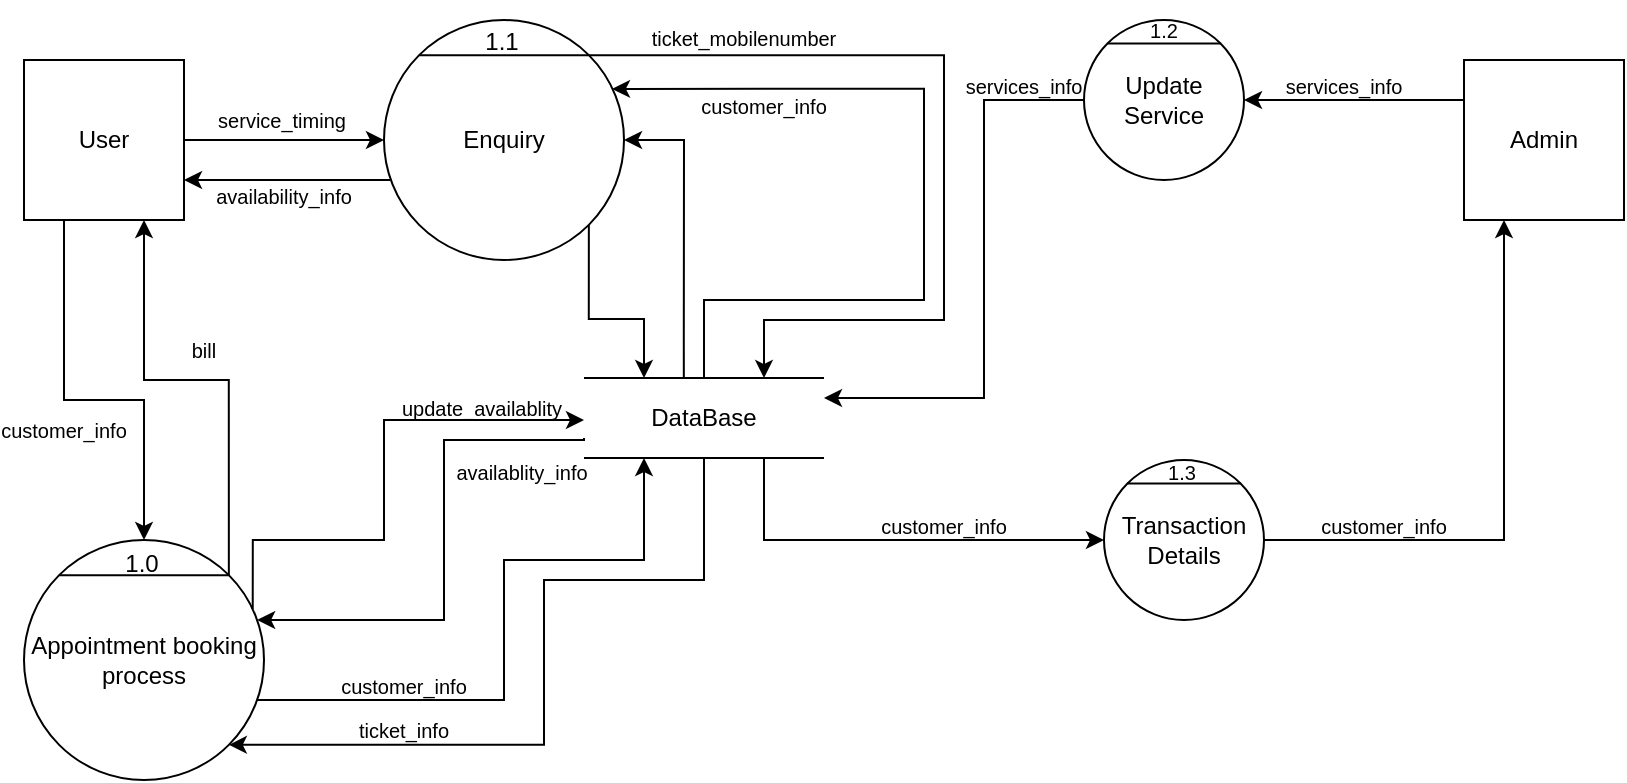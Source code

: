 <mxfile version="24.4.13" type="device">
  <diagram name="Page-1" id="dVodJOLpLk_KHmMUDUUc">
    <mxGraphModel dx="1434" dy="836" grid="1" gridSize="10" guides="1" tooltips="1" connect="1" arrows="1" fold="1" page="1" pageScale="1" pageWidth="850" pageHeight="1100" math="0" shadow="0">
      <root>
        <mxCell id="0" />
        <mxCell id="1" parent="0" />
        <mxCell id="NiEH6VjaMLnn9r1Z6tqq-3" style="edgeStyle=orthogonalEdgeStyle;rounded=0;orthogonalLoop=1;jettySize=auto;html=1;exitX=0.25;exitY=1;exitDx=0;exitDy=0;entryX=0.5;entryY=0;entryDx=0;entryDy=0;" parent="1" source="NiEH6VjaMLnn9r1Z6tqq-1" target="NiEH6VjaMLnn9r1Z6tqq-4" edge="1">
          <mxGeometry relative="1" as="geometry">
            <mxPoint x="120" y="280" as="targetPoint" />
            <Array as="points">
              <mxPoint x="60" y="210" />
              <mxPoint x="100" y="210" />
            </Array>
          </mxGeometry>
        </mxCell>
        <mxCell id="NiEH6VjaMLnn9r1Z6tqq-20" value="" style="edgeStyle=orthogonalEdgeStyle;rounded=0;orthogonalLoop=1;jettySize=auto;html=1;" parent="1" source="NiEH6VjaMLnn9r1Z6tqq-1" target="NiEH6VjaMLnn9r1Z6tqq-19" edge="1">
          <mxGeometry relative="1" as="geometry" />
        </mxCell>
        <mxCell id="NiEH6VjaMLnn9r1Z6tqq-1" value="User" style="whiteSpace=wrap;html=1;aspect=fixed;" parent="1" vertex="1">
          <mxGeometry x="40" y="40" width="80" height="80" as="geometry" />
        </mxCell>
        <mxCell id="NiEH6VjaMLnn9r1Z6tqq-40" style="edgeStyle=orthogonalEdgeStyle;rounded=0;orthogonalLoop=1;jettySize=auto;html=1;exitX=0;exitY=0.25;exitDx=0;exitDy=0;" parent="1" source="NiEH6VjaMLnn9r1Z6tqq-2" target="NiEH6VjaMLnn9r1Z6tqq-41" edge="1">
          <mxGeometry relative="1" as="geometry">
            <mxPoint x="640.0" y="60.241" as="targetPoint" />
          </mxGeometry>
        </mxCell>
        <mxCell id="NiEH6VjaMLnn9r1Z6tqq-2" value="Admin" style="whiteSpace=wrap;html=1;aspect=fixed;" parent="1" vertex="1">
          <mxGeometry x="760" y="40" width="80" height="80" as="geometry" />
        </mxCell>
        <mxCell id="NiEH6VjaMLnn9r1Z6tqq-11" style="edgeStyle=orthogonalEdgeStyle;rounded=0;orthogonalLoop=1;jettySize=auto;html=1;exitX=0.969;exitY=0.667;exitDx=0;exitDy=0;entryX=0.25;entryY=1;entryDx=0;entryDy=0;exitPerimeter=0;" parent="1" source="NiEH6VjaMLnn9r1Z6tqq-4" target="NiEH6VjaMLnn9r1Z6tqq-18" edge="1">
          <mxGeometry relative="1" as="geometry">
            <mxPoint x="500.0" y="240.0" as="targetPoint" />
            <Array as="points">
              <mxPoint x="280" y="360" />
              <mxPoint x="280" y="290" />
              <mxPoint x="350" y="290" />
            </Array>
          </mxGeometry>
        </mxCell>
        <mxCell id="NiEH6VjaMLnn9r1Z6tqq-13" style="edgeStyle=orthogonalEdgeStyle;rounded=0;orthogonalLoop=1;jettySize=auto;html=1;exitX=1;exitY=0;exitDx=0;exitDy=0;entryX=0.75;entryY=1;entryDx=0;entryDy=0;" parent="1" source="NiEH6VjaMLnn9r1Z6tqq-4" target="NiEH6VjaMLnn9r1Z6tqq-1" edge="1">
          <mxGeometry relative="1" as="geometry" />
        </mxCell>
        <mxCell id="NiEH6VjaMLnn9r1Z6tqq-4" value="Appointment booking process" style="ellipse;whiteSpace=wrap;html=1;aspect=fixed;" parent="1" vertex="1">
          <mxGeometry x="40" y="280" width="120" height="120" as="geometry" />
        </mxCell>
        <mxCell id="NiEH6VjaMLnn9r1Z6tqq-6" value="" style="endArrow=none;html=1;rounded=0;exitX=0;exitY=0;exitDx=0;exitDy=0;entryX=1;entryY=0;entryDx=0;entryDy=0;" parent="1" source="NiEH6VjaMLnn9r1Z6tqq-4" target="NiEH6VjaMLnn9r1Z6tqq-4" edge="1">
          <mxGeometry width="50" height="50" relative="1" as="geometry">
            <mxPoint x="80" y="330" as="sourcePoint" />
            <mxPoint x="130" y="280" as="targetPoint" />
          </mxGeometry>
        </mxCell>
        <mxCell id="NiEH6VjaMLnn9r1Z6tqq-7" value="1.0" style="text;html=1;strokeColor=none;fillColor=none;align=center;verticalAlign=middle;whiteSpace=wrap;rounded=0;" parent="1" vertex="1">
          <mxGeometry x="69" y="277" width="60" height="30" as="geometry" />
        </mxCell>
        <mxCell id="NiEH6VjaMLnn9r1Z6tqq-25" style="edgeStyle=orthogonalEdgeStyle;rounded=0;orthogonalLoop=1;jettySize=auto;html=1;entryX=1;entryY=1;entryDx=0;entryDy=0;exitX=0.5;exitY=1;exitDx=0;exitDy=0;" parent="1" source="NiEH6VjaMLnn9r1Z6tqq-18" target="NiEH6VjaMLnn9r1Z6tqq-4" edge="1">
          <mxGeometry relative="1" as="geometry">
            <mxPoint x="530.0" y="240.0" as="sourcePoint" />
            <Array as="points">
              <mxPoint x="380" y="300" />
              <mxPoint x="300" y="300" />
              <mxPoint x="300" y="382" />
            </Array>
          </mxGeometry>
        </mxCell>
        <mxCell id="NiEH6VjaMLnn9r1Z6tqq-37" style="edgeStyle=orthogonalEdgeStyle;rounded=0;orthogonalLoop=1;jettySize=auto;html=1;exitX=0.5;exitY=0;exitDx=0;exitDy=0;entryX=0.95;entryY=0.287;entryDx=0;entryDy=0;entryPerimeter=0;" parent="1" source="NiEH6VjaMLnn9r1Z6tqq-18" target="NiEH6VjaMLnn9r1Z6tqq-19" edge="1">
          <mxGeometry relative="1" as="geometry">
            <mxPoint x="490.28" y="197.48" as="sourcePoint" />
            <Array as="points">
              <mxPoint x="380" y="160" />
              <mxPoint x="490" y="160" />
              <mxPoint x="490" y="54" />
            </Array>
          </mxGeometry>
        </mxCell>
        <mxCell id="NiEH6VjaMLnn9r1Z6tqq-14" value="&lt;font style=&quot;font-size: 10px;&quot;&gt;bill&lt;/font&gt;" style="text;html=1;strokeColor=none;fillColor=none;align=center;verticalAlign=middle;whiteSpace=wrap;rounded=0;" parent="1" vertex="1">
          <mxGeometry x="100" y="170" width="60" height="30" as="geometry" />
        </mxCell>
        <mxCell id="NiEH6VjaMLnn9r1Z6tqq-15" value="&lt;font style=&quot;font-size: 10px;&quot;&gt;customer_info&lt;/font&gt;" style="text;html=1;strokeColor=none;fillColor=none;align=center;verticalAlign=middle;whiteSpace=wrap;rounded=0;" parent="1" vertex="1">
          <mxGeometry x="30" y="210" width="60" height="30" as="geometry" />
        </mxCell>
        <mxCell id="NiEH6VjaMLnn9r1Z6tqq-16" value="" style="endArrow=none;html=1;rounded=0;" parent="1" edge="1">
          <mxGeometry width="50" height="50" relative="1" as="geometry">
            <mxPoint x="320" y="199" as="sourcePoint" />
            <mxPoint x="440" y="199" as="targetPoint" />
          </mxGeometry>
        </mxCell>
        <mxCell id="NiEH6VjaMLnn9r1Z6tqq-17" value="" style="endArrow=none;html=1;rounded=0;" parent="1" edge="1">
          <mxGeometry width="50" height="50" relative="1" as="geometry">
            <mxPoint x="320" y="239" as="sourcePoint" />
            <mxPoint x="440" y="239" as="targetPoint" />
          </mxGeometry>
        </mxCell>
        <mxCell id="NiEH6VjaMLnn9r1Z6tqq-24" style="edgeStyle=orthogonalEdgeStyle;rounded=0;orthogonalLoop=1;jettySize=auto;html=1;entryX=1;entryY=0.5;entryDx=0;entryDy=0;exitX=0.416;exitY=-0.007;exitDx=0;exitDy=0;exitPerimeter=0;" parent="1" source="NiEH6VjaMLnn9r1Z6tqq-18" target="NiEH6VjaMLnn9r1Z6tqq-19" edge="1">
          <mxGeometry relative="1" as="geometry">
            <mxPoint x="370" y="180" as="sourcePoint" />
            <Array as="points">
              <mxPoint x="370" y="180" />
              <mxPoint x="370" y="180" />
              <mxPoint x="370" y="80" />
            </Array>
          </mxGeometry>
        </mxCell>
        <mxCell id="NiEH6VjaMLnn9r1Z6tqq-34" style="edgeStyle=orthogonalEdgeStyle;rounded=0;orthogonalLoop=1;jettySize=auto;html=1;exitX=0;exitY=0.75;exitDx=0;exitDy=0;" parent="1" source="NiEH6VjaMLnn9r1Z6tqq-18" target="NiEH6VjaMLnn9r1Z6tqq-4" edge="1">
          <mxGeometry relative="1" as="geometry">
            <Array as="points">
              <mxPoint x="250" y="230" />
              <mxPoint x="250" y="320" />
            </Array>
          </mxGeometry>
        </mxCell>
        <mxCell id="NiEH6VjaMLnn9r1Z6tqq-48" style="edgeStyle=orthogonalEdgeStyle;rounded=0;orthogonalLoop=1;jettySize=auto;html=1;exitX=0.75;exitY=1;exitDx=0;exitDy=0;" parent="1" source="NiEH6VjaMLnn9r1Z6tqq-18" edge="1">
          <mxGeometry relative="1" as="geometry">
            <mxPoint x="580" y="280.0" as="targetPoint" />
            <Array as="points">
              <mxPoint x="410" y="280" />
            </Array>
          </mxGeometry>
        </mxCell>
        <mxCell id="NiEH6VjaMLnn9r1Z6tqq-18" value="DataBase" style="text;html=1;strokeColor=none;fillColor=none;align=center;verticalAlign=middle;whiteSpace=wrap;rounded=0;" parent="1" vertex="1">
          <mxGeometry x="320" y="199" width="120" height="40" as="geometry" />
        </mxCell>
        <mxCell id="NiEH6VjaMLnn9r1Z6tqq-23" style="edgeStyle=orthogonalEdgeStyle;rounded=0;orthogonalLoop=1;jettySize=auto;html=1;exitX=1;exitY=1;exitDx=0;exitDy=0;entryX=0.25;entryY=0;entryDx=0;entryDy=0;" parent="1" source="NiEH6VjaMLnn9r1Z6tqq-19" target="NiEH6VjaMLnn9r1Z6tqq-18" edge="1">
          <mxGeometry relative="1" as="geometry" />
        </mxCell>
        <mxCell id="NiEH6VjaMLnn9r1Z6tqq-36" style="edgeStyle=orthogonalEdgeStyle;rounded=0;orthogonalLoop=1;jettySize=auto;html=1;exitX=1;exitY=0;exitDx=0;exitDy=0;entryX=0.75;entryY=0;entryDx=0;entryDy=0;" parent="1" source="NiEH6VjaMLnn9r1Z6tqq-19" target="NiEH6VjaMLnn9r1Z6tqq-18" edge="1">
          <mxGeometry relative="1" as="geometry">
            <mxPoint x="500.0" y="200.0" as="targetPoint" />
            <Array as="points">
              <mxPoint x="500" y="38" />
              <mxPoint x="500" y="170" />
              <mxPoint x="410" y="170" />
            </Array>
          </mxGeometry>
        </mxCell>
        <mxCell id="NiEH6VjaMLnn9r1Z6tqq-19" value="Enquiry" style="ellipse;whiteSpace=wrap;html=1;" parent="1" vertex="1">
          <mxGeometry x="220" y="20" width="120" height="120" as="geometry" />
        </mxCell>
        <mxCell id="NiEH6VjaMLnn9r1Z6tqq-21" value="" style="endArrow=none;html=1;rounded=0;exitX=0;exitY=0;exitDx=0;exitDy=0;entryX=1;entryY=0;entryDx=0;entryDy=0;" parent="1" source="NiEH6VjaMLnn9r1Z6tqq-19" target="NiEH6VjaMLnn9r1Z6tqq-19" edge="1">
          <mxGeometry width="50" height="50" relative="1" as="geometry">
            <mxPoint x="570" y="410" as="sourcePoint" />
            <mxPoint x="620" y="360" as="targetPoint" />
          </mxGeometry>
        </mxCell>
        <mxCell id="NiEH6VjaMLnn9r1Z6tqq-22" value="1.1" style="text;html=1;strokeColor=none;fillColor=none;align=center;verticalAlign=middle;whiteSpace=wrap;rounded=0;" parent="1" vertex="1">
          <mxGeometry x="249" y="16" width="60" height="30" as="geometry" />
        </mxCell>
        <mxCell id="NiEH6VjaMLnn9r1Z6tqq-26" value="&lt;font style=&quot;font-size: 10px;&quot;&gt;customer_info&lt;/font&gt;" style="text;html=1;strokeColor=none;fillColor=none;align=center;verticalAlign=middle;whiteSpace=wrap;rounded=0;" parent="1" vertex="1">
          <mxGeometry x="200" y="338" width="60" height="30" as="geometry" />
        </mxCell>
        <mxCell id="NiEH6VjaMLnn9r1Z6tqq-27" value="&lt;font style=&quot;font-size: 10px;&quot;&gt;ticket_info&lt;/font&gt;" style="text;html=1;strokeColor=none;fillColor=none;align=center;verticalAlign=middle;whiteSpace=wrap;rounded=0;" parent="1" vertex="1">
          <mxGeometry x="200" y="360" width="60" height="30" as="geometry" />
        </mxCell>
        <mxCell id="NiEH6VjaMLnn9r1Z6tqq-29" value="" style="endArrow=classic;html=1;rounded=0;exitX=0.025;exitY=0.667;exitDx=0;exitDy=0;exitPerimeter=0;entryX=1;entryY=0.75;entryDx=0;entryDy=0;" parent="1" source="NiEH6VjaMLnn9r1Z6tqq-19" target="NiEH6VjaMLnn9r1Z6tqq-1" edge="1">
          <mxGeometry width="50" height="50" relative="1" as="geometry">
            <mxPoint x="570" y="410" as="sourcePoint" />
            <mxPoint x="120" y="100" as="targetPoint" />
          </mxGeometry>
        </mxCell>
        <mxCell id="NiEH6VjaMLnn9r1Z6tqq-30" value="&lt;font style=&quot;font-size: 10px;&quot;&gt;service_timing&lt;/font&gt;" style="text;html=1;strokeColor=none;fillColor=none;align=center;verticalAlign=middle;whiteSpace=wrap;rounded=0;" parent="1" vertex="1">
          <mxGeometry x="139" y="55" width="60" height="30" as="geometry" />
        </mxCell>
        <mxCell id="NiEH6VjaMLnn9r1Z6tqq-31" value="&lt;font style=&quot;font-size: 10px;&quot;&gt;availability_info&lt;/font&gt;" style="text;html=1;strokeColor=none;fillColor=none;align=center;verticalAlign=middle;whiteSpace=wrap;rounded=0;" parent="1" vertex="1">
          <mxGeometry x="140" y="93" width="60" height="30" as="geometry" />
        </mxCell>
        <mxCell id="NiEH6VjaMLnn9r1Z6tqq-32" style="edgeStyle=orthogonalEdgeStyle;rounded=0;orthogonalLoop=1;jettySize=auto;html=1;exitX=0.953;exitY=0.288;exitDx=0;exitDy=0;exitPerimeter=0;entryX=0;entryY=0.525;entryDx=0;entryDy=0;entryPerimeter=0;" parent="1" source="NiEH6VjaMLnn9r1Z6tqq-4" target="NiEH6VjaMLnn9r1Z6tqq-18" edge="1">
          <mxGeometry relative="1" as="geometry">
            <mxPoint x="170" y="350" as="sourcePoint" />
            <mxPoint x="310" y="200" as="targetPoint" />
            <Array as="points">
              <mxPoint x="154" y="280" />
              <mxPoint x="220" y="280" />
              <mxPoint x="220" y="220" />
            </Array>
          </mxGeometry>
        </mxCell>
        <mxCell id="NiEH6VjaMLnn9r1Z6tqq-33" value="&lt;font style=&quot;font-size: 10px;&quot;&gt;update_availablity&lt;/font&gt;" style="text;html=1;strokeColor=none;fillColor=none;align=center;verticalAlign=middle;whiteSpace=wrap;rounded=0;" parent="1" vertex="1">
          <mxGeometry x="239" y="199" width="60" height="30" as="geometry" />
        </mxCell>
        <mxCell id="NiEH6VjaMLnn9r1Z6tqq-35" value="&lt;font style=&quot;font-size: 10px;&quot;&gt;availablity_info&lt;/font&gt;" style="text;html=1;strokeColor=none;fillColor=none;align=center;verticalAlign=middle;whiteSpace=wrap;rounded=0;" parent="1" vertex="1">
          <mxGeometry x="269" y="236.5" width="40" height="19" as="geometry" />
        </mxCell>
        <mxCell id="NiEH6VjaMLnn9r1Z6tqq-38" value="&lt;font style=&quot;font-size: 10px;&quot;&gt;ticket_mobilenumber&lt;/font&gt;" style="text;html=1;strokeColor=none;fillColor=none;align=center;verticalAlign=middle;whiteSpace=wrap;rounded=0;" parent="1" vertex="1">
          <mxGeometry x="370" y="14" width="60" height="30" as="geometry" />
        </mxCell>
        <mxCell id="NiEH6VjaMLnn9r1Z6tqq-39" value="&lt;font style=&quot;font-size: 10px;&quot;&gt;customer_info&lt;/font&gt;" style="text;html=1;strokeColor=none;fillColor=none;align=center;verticalAlign=middle;whiteSpace=wrap;rounded=0;" parent="1" vertex="1">
          <mxGeometry x="380" y="48" width="60" height="30" as="geometry" />
        </mxCell>
        <mxCell id="NiEH6VjaMLnn9r1Z6tqq-46" style="edgeStyle=orthogonalEdgeStyle;rounded=0;orthogonalLoop=1;jettySize=auto;html=1;exitX=0;exitY=0.5;exitDx=0;exitDy=0;entryX=1;entryY=0.25;entryDx=0;entryDy=0;" parent="1" source="NiEH6VjaMLnn9r1Z6tqq-41" target="NiEH6VjaMLnn9r1Z6tqq-18" edge="1">
          <mxGeometry relative="1" as="geometry">
            <Array as="points">
              <mxPoint x="520" y="60" />
              <mxPoint x="520" y="209" />
            </Array>
          </mxGeometry>
        </mxCell>
        <mxCell id="NiEH6VjaMLnn9r1Z6tqq-41" value="Update Service" style="ellipse;whiteSpace=wrap;html=1;aspect=fixed;" parent="1" vertex="1">
          <mxGeometry x="570.0" y="20.001" width="80" height="80" as="geometry" />
        </mxCell>
        <mxCell id="NiEH6VjaMLnn9r1Z6tqq-43" value="" style="endArrow=none;html=1;rounded=0;exitX=0;exitY=0;exitDx=0;exitDy=0;entryX=1;entryY=0;entryDx=0;entryDy=0;" parent="1" source="NiEH6VjaMLnn9r1Z6tqq-41" target="NiEH6VjaMLnn9r1Z6tqq-41" edge="1">
          <mxGeometry width="50" height="50" relative="1" as="geometry">
            <mxPoint x="410" y="240" as="sourcePoint" />
            <mxPoint x="460" y="190" as="targetPoint" />
          </mxGeometry>
        </mxCell>
        <mxCell id="NiEH6VjaMLnn9r1Z6tqq-44" value="&lt;font style=&quot;font-size: 10px;&quot;&gt;1.2&lt;br&gt;&lt;/font&gt;" style="text;html=1;strokeColor=none;fillColor=none;align=center;verticalAlign=middle;whiteSpace=wrap;rounded=0;" parent="1" vertex="1">
          <mxGeometry x="580" y="10" width="60" height="30" as="geometry" />
        </mxCell>
        <mxCell id="NiEH6VjaMLnn9r1Z6tqq-45" value="&lt;font style=&quot;font-size: 10px;&quot;&gt;services_info&lt;/font&gt;" style="text;html=1;strokeColor=none;fillColor=none;align=center;verticalAlign=middle;whiteSpace=wrap;rounded=0;" parent="1" vertex="1">
          <mxGeometry x="670" y="38" width="60" height="30" as="geometry" />
        </mxCell>
        <mxCell id="NiEH6VjaMLnn9r1Z6tqq-47" value="&lt;font style=&quot;font-size: 10px;&quot;&gt;services_info&lt;/font&gt;" style="text;html=1;strokeColor=none;fillColor=none;align=center;verticalAlign=middle;whiteSpace=wrap;rounded=0;" parent="1" vertex="1">
          <mxGeometry x="510" y="38" width="60" height="30" as="geometry" />
        </mxCell>
        <mxCell id="NiEH6VjaMLnn9r1Z6tqq-56" style="edgeStyle=orthogonalEdgeStyle;rounded=0;orthogonalLoop=1;jettySize=auto;html=1;exitX=1;exitY=0.5;exitDx=0;exitDy=0;entryX=0.25;entryY=1;entryDx=0;entryDy=0;" parent="1" source="NiEH6VjaMLnn9r1Z6tqq-49" target="NiEH6VjaMLnn9r1Z6tqq-2" edge="1">
          <mxGeometry relative="1" as="geometry" />
        </mxCell>
        <mxCell id="NiEH6VjaMLnn9r1Z6tqq-49" value="Transaction Details" style="ellipse;whiteSpace=wrap;html=1;aspect=fixed;" parent="1" vertex="1">
          <mxGeometry x="580" y="240" width="80" height="80" as="geometry" />
        </mxCell>
        <mxCell id="NiEH6VjaMLnn9r1Z6tqq-50" value="" style="endArrow=none;html=1;rounded=0;exitX=0;exitY=0;exitDx=0;exitDy=0;entryX=1;entryY=0;entryDx=0;entryDy=0;" parent="1" source="NiEH6VjaMLnn9r1Z6tqq-49" target="NiEH6VjaMLnn9r1Z6tqq-49" edge="1">
          <mxGeometry width="50" height="50" relative="1" as="geometry">
            <mxPoint x="592" y="252" as="sourcePoint" />
            <mxPoint x="648" y="252" as="targetPoint" />
          </mxGeometry>
        </mxCell>
        <mxCell id="NiEH6VjaMLnn9r1Z6tqq-55" value="&lt;font style=&quot;font-size: 10px;&quot;&gt;1.3&lt;br&gt;&lt;/font&gt;" style="text;html=1;strokeColor=none;fillColor=none;align=center;verticalAlign=middle;whiteSpace=wrap;rounded=0;" parent="1" vertex="1">
          <mxGeometry x="589" y="231" width="60" height="30" as="geometry" />
        </mxCell>
        <mxCell id="NiEH6VjaMLnn9r1Z6tqq-57" value="&lt;font style=&quot;font-size: 10px;&quot;&gt;customer_info&lt;/font&gt;" style="text;html=1;strokeColor=none;fillColor=none;align=center;verticalAlign=middle;whiteSpace=wrap;rounded=0;" parent="1" vertex="1">
          <mxGeometry x="470" y="258" width="60" height="30" as="geometry" />
        </mxCell>
        <mxCell id="NiEH6VjaMLnn9r1Z6tqq-59" value="&lt;font style=&quot;font-size: 10px;&quot;&gt;customer_info&lt;/font&gt;" style="text;html=1;strokeColor=none;fillColor=none;align=center;verticalAlign=middle;whiteSpace=wrap;rounded=0;" parent="1" vertex="1">
          <mxGeometry x="690" y="258" width="60" height="30" as="geometry" />
        </mxCell>
      </root>
    </mxGraphModel>
  </diagram>
</mxfile>
